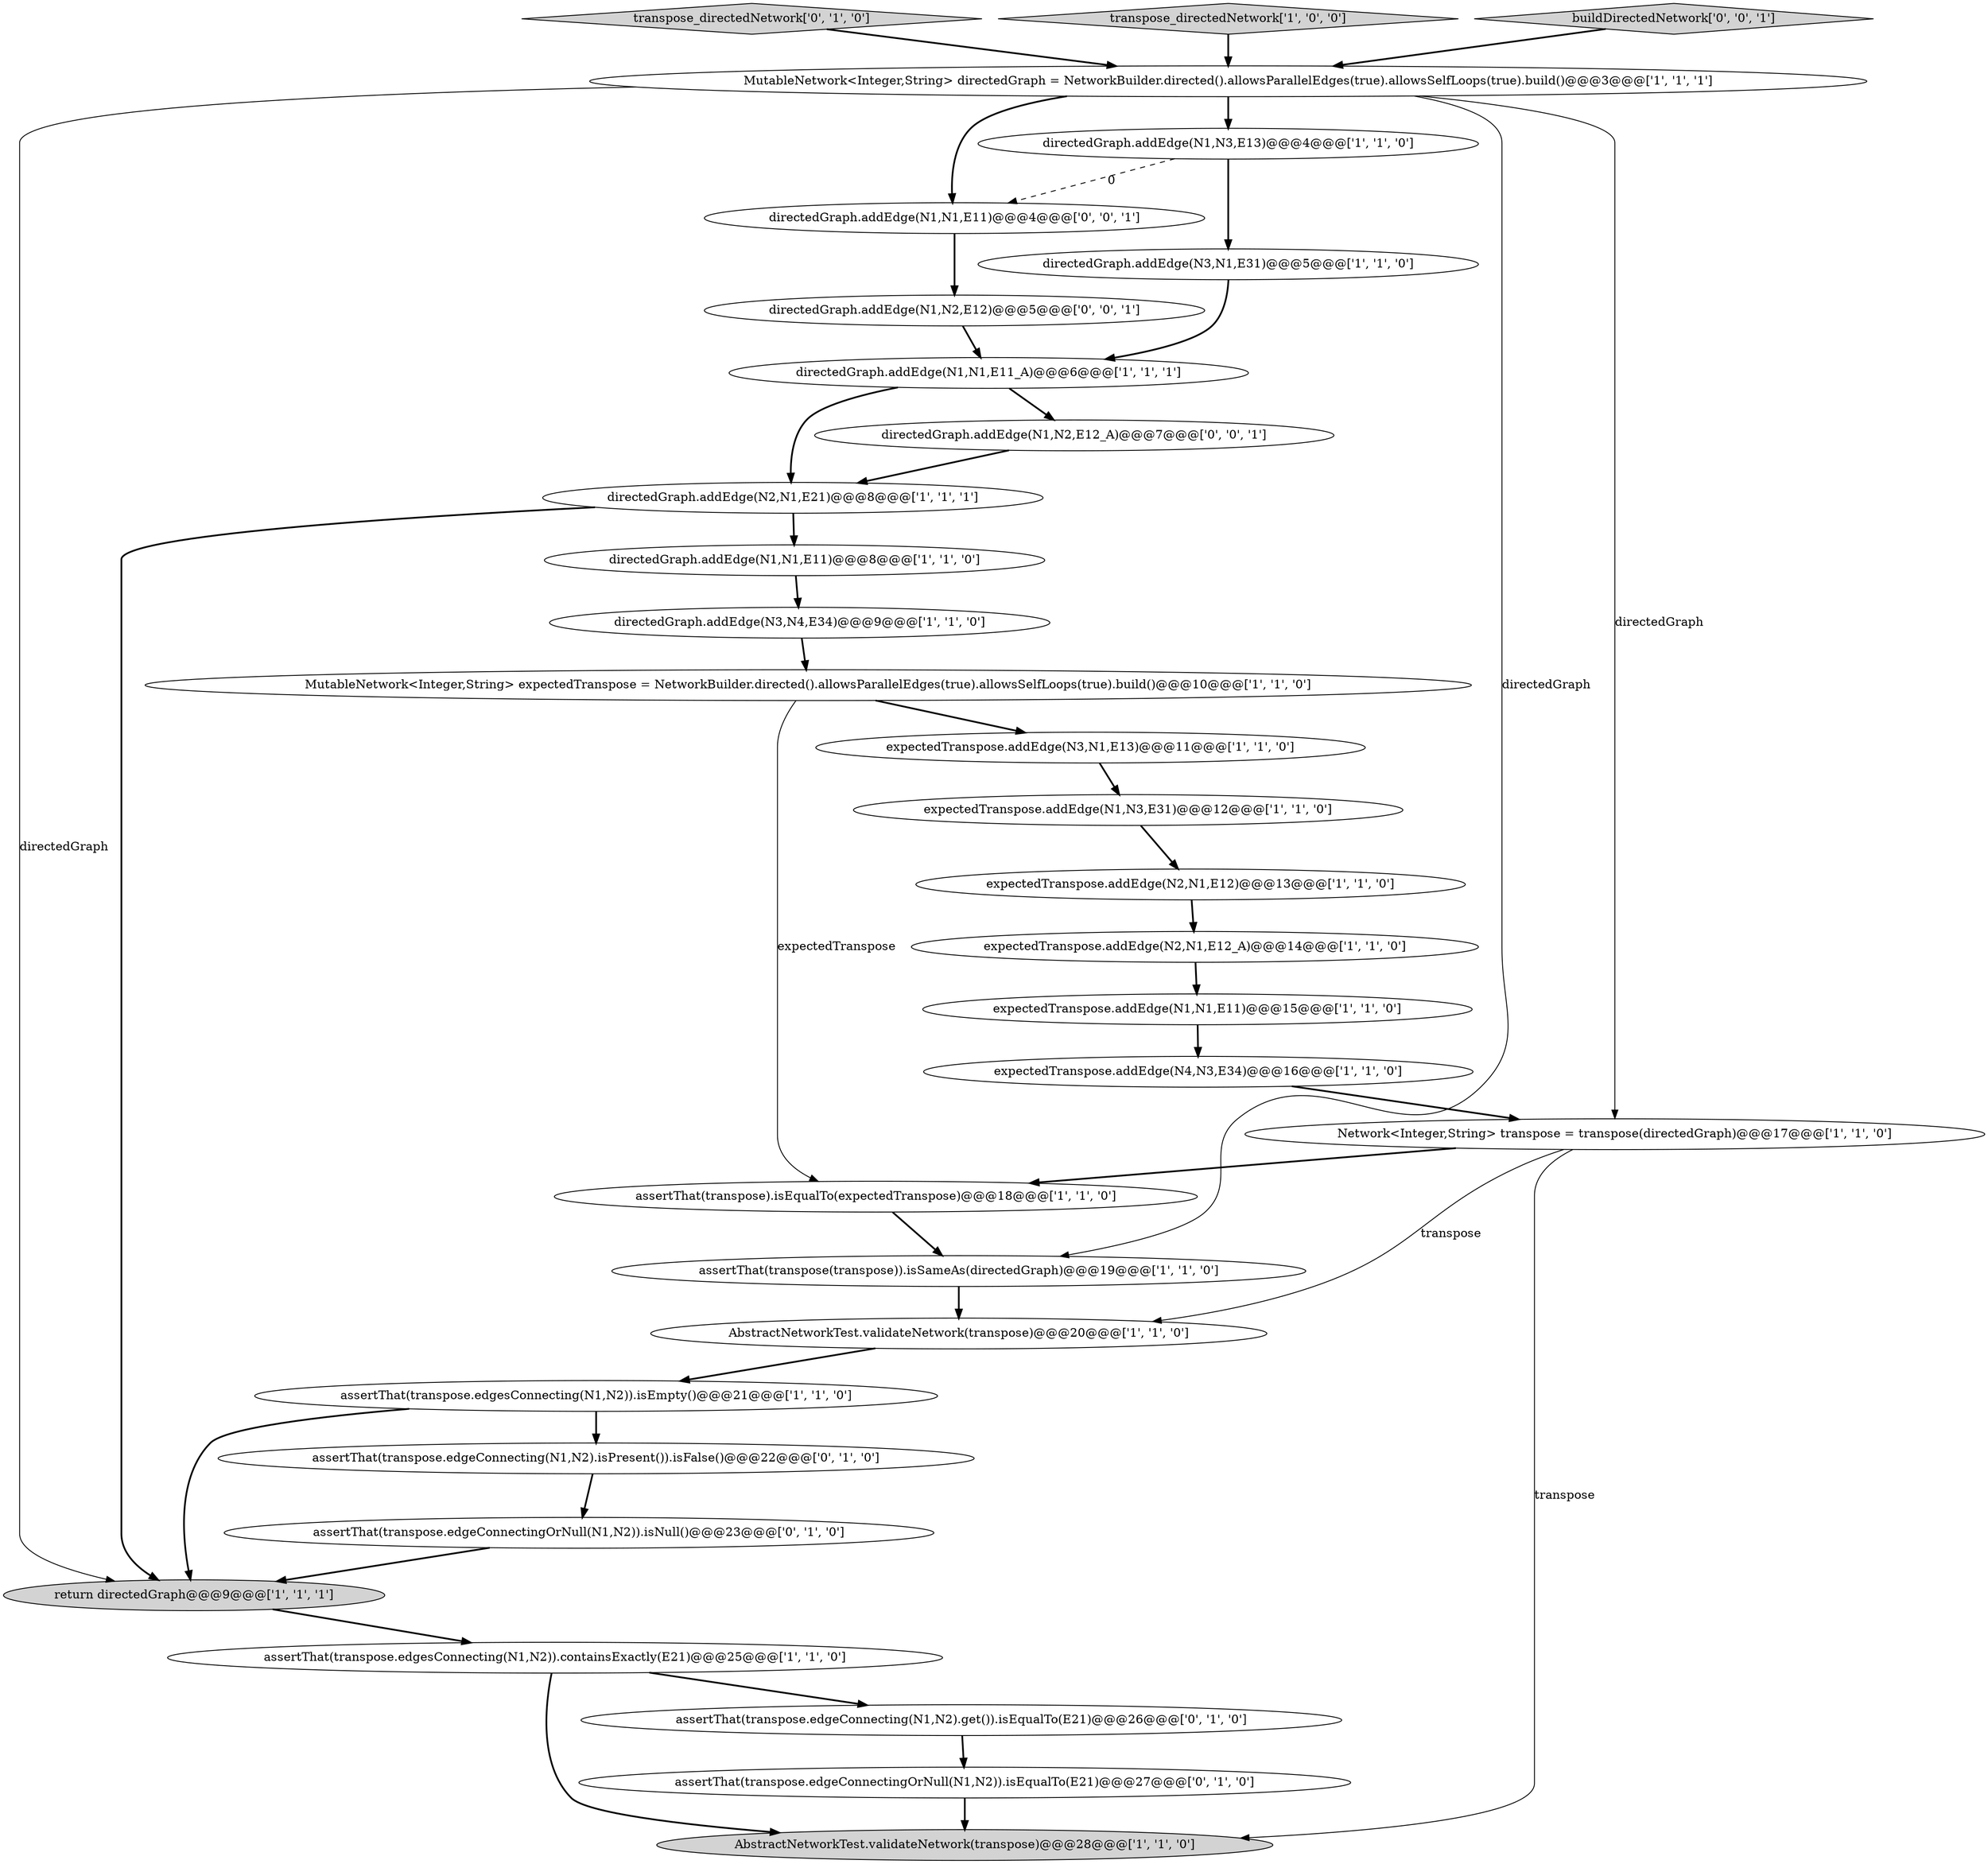 digraph {
15 [style = filled, label = "directedGraph.addEdge(N1,N1,E11_A)@@@6@@@['1', '1', '1']", fillcolor = white, shape = ellipse image = "AAA0AAABBB1BBB"];
26 [style = filled, label = "assertThat(transpose.edgeConnecting(N1,N2).isPresent()).isFalse()@@@22@@@['0', '1', '0']", fillcolor = white, shape = ellipse image = "AAA1AAABBB2BBB"];
28 [style = filled, label = "directedGraph.addEdge(N1,N2,E12)@@@5@@@['0', '0', '1']", fillcolor = white, shape = ellipse image = "AAA0AAABBB3BBB"];
25 [style = filled, label = "assertThat(transpose.edgeConnectingOrNull(N1,N2)).isEqualTo(E21)@@@27@@@['0', '1', '0']", fillcolor = white, shape = ellipse image = "AAA1AAABBB2BBB"];
16 [style = filled, label = "directedGraph.addEdge(N1,N1,E11)@@@8@@@['1', '1', '0']", fillcolor = white, shape = ellipse image = "AAA0AAABBB1BBB"];
27 [style = filled, label = "transpose_directedNetwork['0', '1', '0']", fillcolor = lightgray, shape = diamond image = "AAA0AAABBB2BBB"];
13 [style = filled, label = "directedGraph.addEdge(N1,N3,E13)@@@4@@@['1', '1', '0']", fillcolor = white, shape = ellipse image = "AAA0AAABBB1BBB"];
17 [style = filled, label = "expectedTranspose.addEdge(N1,N3,E31)@@@12@@@['1', '1', '0']", fillcolor = white, shape = ellipse image = "AAA0AAABBB1BBB"];
12 [style = filled, label = "expectedTranspose.addEdge(N2,N1,E12)@@@13@@@['1', '1', '0']", fillcolor = white, shape = ellipse image = "AAA0AAABBB1BBB"];
22 [style = filled, label = "assertThat(transpose.edgesConnecting(N1,N2)).isEmpty()@@@21@@@['1', '1', '0']", fillcolor = white, shape = ellipse image = "AAA0AAABBB1BBB"];
2 [style = filled, label = "transpose_directedNetwork['1', '0', '0']", fillcolor = lightgray, shape = diamond image = "AAA0AAABBB1BBB"];
6 [style = filled, label = "directedGraph.addEdge(N3,N1,E31)@@@5@@@['1', '1', '0']", fillcolor = white, shape = ellipse image = "AAA0AAABBB1BBB"];
0 [style = filled, label = "expectedTranspose.addEdge(N1,N1,E11)@@@15@@@['1', '1', '0']", fillcolor = white, shape = ellipse image = "AAA0AAABBB1BBB"];
23 [style = filled, label = "assertThat(transpose.edgeConnectingOrNull(N1,N2)).isNull()@@@23@@@['0', '1', '0']", fillcolor = white, shape = ellipse image = "AAA1AAABBB2BBB"];
9 [style = filled, label = "MutableNetwork<Integer,String> expectedTranspose = NetworkBuilder.directed().allowsParallelEdges(true).allowsSelfLoops(true).build()@@@10@@@['1', '1', '0']", fillcolor = white, shape = ellipse image = "AAA0AAABBB1BBB"];
24 [style = filled, label = "assertThat(transpose.edgeConnecting(N1,N2).get()).isEqualTo(E21)@@@26@@@['0', '1', '0']", fillcolor = white, shape = ellipse image = "AAA1AAABBB2BBB"];
14 [style = filled, label = "MutableNetwork<Integer,String> directedGraph = NetworkBuilder.directed().allowsParallelEdges(true).allowsSelfLoops(true).build()@@@3@@@['1', '1', '1']", fillcolor = white, shape = ellipse image = "AAA0AAABBB1BBB"];
29 [style = filled, label = "buildDirectedNetwork['0', '0', '1']", fillcolor = lightgray, shape = diamond image = "AAA0AAABBB3BBB"];
10 [style = filled, label = "return directedGraph@@@9@@@['1', '1', '1']", fillcolor = lightgray, shape = ellipse image = "AAA0AAABBB1BBB"];
18 [style = filled, label = "AbstractNetworkTest.validateNetwork(transpose)@@@20@@@['1', '1', '0']", fillcolor = white, shape = ellipse image = "AAA0AAABBB1BBB"];
1 [style = filled, label = "assertThat(transpose.edgesConnecting(N1,N2)).containsExactly(E21)@@@25@@@['1', '1', '0']", fillcolor = white, shape = ellipse image = "AAA0AAABBB1BBB"];
7 [style = filled, label = "directedGraph.addEdge(N2,N1,E21)@@@8@@@['1', '1', '1']", fillcolor = white, shape = ellipse image = "AAA0AAABBB1BBB"];
19 [style = filled, label = "expectedTranspose.addEdge(N4,N3,E34)@@@16@@@['1', '1', '0']", fillcolor = white, shape = ellipse image = "AAA0AAABBB1BBB"];
11 [style = filled, label = "AbstractNetworkTest.validateNetwork(transpose)@@@28@@@['1', '1', '0']", fillcolor = lightgray, shape = ellipse image = "AAA0AAABBB1BBB"];
30 [style = filled, label = "directedGraph.addEdge(N1,N1,E11)@@@4@@@['0', '0', '1']", fillcolor = white, shape = ellipse image = "AAA0AAABBB3BBB"];
3 [style = filled, label = "expectedTranspose.addEdge(N3,N1,E13)@@@11@@@['1', '1', '0']", fillcolor = white, shape = ellipse image = "AAA0AAABBB1BBB"];
20 [style = filled, label = "assertThat(transpose(transpose)).isSameAs(directedGraph)@@@19@@@['1', '1', '0']", fillcolor = white, shape = ellipse image = "AAA0AAABBB1BBB"];
31 [style = filled, label = "directedGraph.addEdge(N1,N2,E12_A)@@@7@@@['0', '0', '1']", fillcolor = white, shape = ellipse image = "AAA0AAABBB3BBB"];
8 [style = filled, label = "directedGraph.addEdge(N3,N4,E34)@@@9@@@['1', '1', '0']", fillcolor = white, shape = ellipse image = "AAA0AAABBB1BBB"];
4 [style = filled, label = "assertThat(transpose).isEqualTo(expectedTranspose)@@@18@@@['1', '1', '0']", fillcolor = white, shape = ellipse image = "AAA0AAABBB1BBB"];
21 [style = filled, label = "Network<Integer,String> transpose = transpose(directedGraph)@@@17@@@['1', '1', '0']", fillcolor = white, shape = ellipse image = "AAA0AAABBB1BBB"];
5 [style = filled, label = "expectedTranspose.addEdge(N2,N1,E12_A)@@@14@@@['1', '1', '0']", fillcolor = white, shape = ellipse image = "AAA0AAABBB1BBB"];
21->18 [style = solid, label="transpose"];
27->14 [style = bold, label=""];
8->9 [style = bold, label=""];
6->15 [style = bold, label=""];
18->22 [style = bold, label=""];
23->10 [style = bold, label=""];
7->10 [style = bold, label=""];
20->18 [style = bold, label=""];
7->16 [style = bold, label=""];
9->3 [style = bold, label=""];
13->6 [style = bold, label=""];
14->13 [style = bold, label=""];
16->8 [style = bold, label=""];
15->31 [style = bold, label=""];
0->19 [style = bold, label=""];
17->12 [style = bold, label=""];
15->7 [style = bold, label=""];
1->24 [style = bold, label=""];
28->15 [style = bold, label=""];
4->20 [style = bold, label=""];
14->20 [style = solid, label="directedGraph"];
1->11 [style = bold, label=""];
25->11 [style = bold, label=""];
10->1 [style = bold, label=""];
19->21 [style = bold, label=""];
3->17 [style = bold, label=""];
12->5 [style = bold, label=""];
5->0 [style = bold, label=""];
14->10 [style = solid, label="directedGraph"];
14->30 [style = bold, label=""];
22->26 [style = bold, label=""];
9->4 [style = solid, label="expectedTranspose"];
21->11 [style = solid, label="transpose"];
30->28 [style = bold, label=""];
26->23 [style = bold, label=""];
2->14 [style = bold, label=""];
24->25 [style = bold, label=""];
29->14 [style = bold, label=""];
14->21 [style = solid, label="directedGraph"];
21->4 [style = bold, label=""];
22->10 [style = bold, label=""];
13->30 [style = dashed, label="0"];
31->7 [style = bold, label=""];
}
